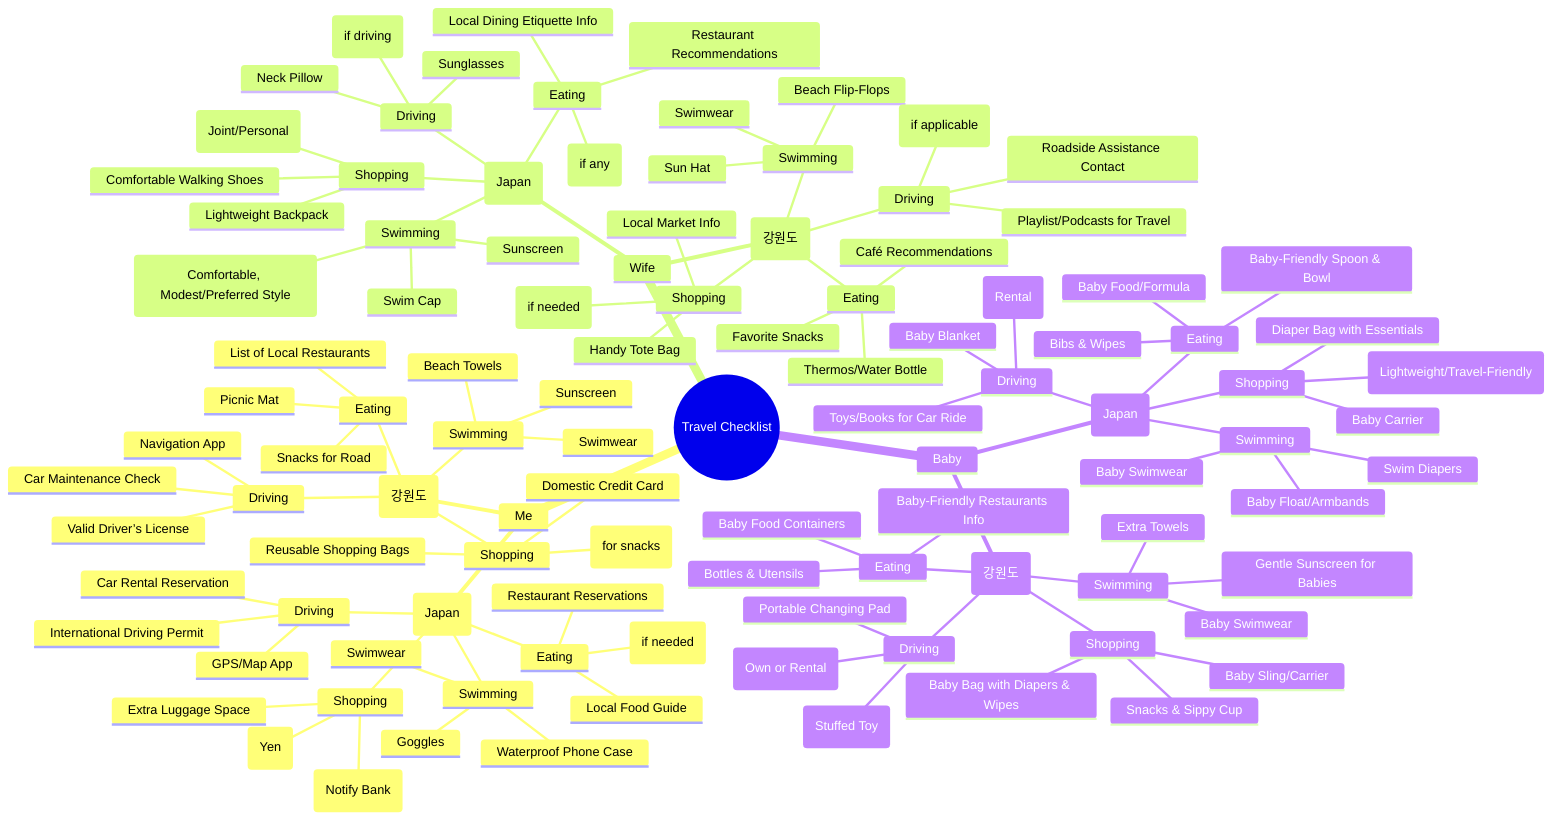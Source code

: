 mindmap
  root((Travel Checklist))
    Me
      Overseas (Japan)
        Swimming
          Swimwear
          Goggles
          Waterproof Phone Case
        Driving
          International Driving Permit
          Car Rental Reservation
          GPS/Map App
        Shopping
          Credit Cards (Notify Bank)
          Local Currency (Yen)
          Extra Luggage Space
        Eating
          Restaurant Reservations
          Local Food Guide
          Travel Cutlery (if needed)
      Local (강원도)
        Swimming
          Swimwear
          Beach Towels
          Sunscreen
        Driving
          Valid Driver’s License
          Car Maintenance Check
          Navigation App
        Shopping
          Domestic Credit Card
          Reusable Shopping Bags
          Cooler Bag (for snacks)
        Eating
          List of Local Restaurants
          Snacks for Road
          Picnic Mat
    Wife
      Overseas (Japan)
        Swimming
          Swimwear (Comfortable, Modest/Preferred Style)
          Swim Cap
          Sunscreen
        Driving
          International Driving Permit (if driving)
          Sunglasses
          Neck Pillow
        Shopping
          Credit Cards (Joint/Personal)
          Comfortable Walking Shoes
          Lightweight Backpack
        Eating
          Restaurant Recommendations
          Dietary Supplements (if any)
          Local Dining Etiquette Info
      Local (강원도)
        Swimming
          Swimwear
          Sun Hat
          Beach Flip-Flops
        Driving
          License (if applicable)
          Roadside Assistance Contact
          Playlist/Podcasts for Travel
        Shopping
          Local Market Info
          Handy Tote Bag
          Foldable Cart (if needed)
        Eating
          Favorite Snacks
          Café Recommendations
          Thermos/Water Bottle
    Baby
      Overseas (Japan)
        Swimming
          Baby Swimwear
          Swim Diapers
          Baby Float/Armbands
        Driving
          Confirm Car Seat Availability (Rental)
          Toys/Books for Car Ride
          Baby Blanket
        Shopping
          Stroller (Lightweight/Travel-Friendly)
          Baby Carrier
          Diaper Bag with Essentials
        Eating
          Baby Food/Formula
          Baby-Friendly Spoon & Bowl
          Bibs & Wipes
      Local (강원도)
        Swimming
          Baby Swimwear
          Extra Towels
          Gentle Sunscreen for Babies
        Driving
          Car Seat (Own or Rental)
          Baby Comfort Items (Stuffed Toy)
          Portable Changing Pad
        Shopping
          Baby Bag with Diapers & Wipes
          Baby Sling/Carrier
          Snacks & Sippy Cup
        Eating
          Baby-Friendly Restaurants Info
          Bottles & Utensils
          Baby Food Containers